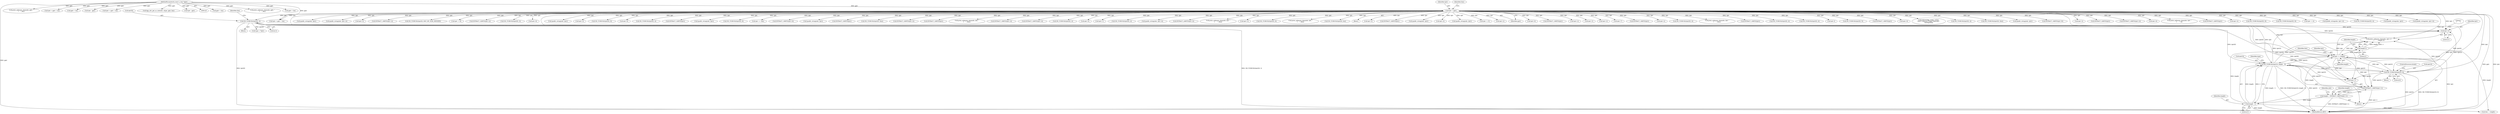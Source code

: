 digraph "0_tcpdump_ffde45acf3348f8353fb4064a1b21683ee6b5ddf@pointer" {
"1002629" [label="(Call,tptr+3)"];
"1002602" [label="(Call,ND_TCHECK2(tptr[3], length - 3))"];
"1002613" [label="(Call,ND_TCHECK2(tptr[3], 8))"];
"1000142" [label="(Call,tptr = pptr)"];
"1000128" [label="(MethodParameterIn,const u_char *pptr)"];
"1002636" [label="(Call,tptr += length)"];
"1002633" [label="(Call,length-3)"];
"1002606" [label="(Call,length - 3)"];
"1002583" [label="(Call,length = EXTRACT_16BITS(tptr+1))"];
"1002585" [label="(Call,EXTRACT_16BITS(tptr+1))"];
"1002566" [label="(Call,ND_TCHECK2(tptr[0], 3))"];
"1002611" [label="(Block,)"];
"1002483" [label="(Call,ipaddr_string(ndo, tptr))"];
"1002591" [label="(Identifier,ndo)"];
"1002288" [label="(Call,ipaddr_string(ndo, tptr+2))"];
"1002353" [label="(Call,tptr+2)"];
"1002198" [label="(Call,EXTRACT_16BITS(tptr+2))"];
"1002567" [label="(Call,tptr[0])"];
"1001642" [label="(Call,ND_TCHECK2(tptr[0], BGP_MP_NLRI_MINSIZE))"];
"1002391" [label="(Call,tptr +=8)"];
"1002246" [label="(Call,EXTRACT_32BITS(tptr+2))"];
"1000208" [label="(Call,pptr + len)"];
"1000615" [label="(Call,ND_TCHECK2(tptr[0], 3))"];
"1002613" [label="(Call,ND_TCHECK2(tptr[3], 8))"];
"1002312" [label="(Call,tptr+6)"];
"1002639" [label="(Call,tlen -= length)"];
"1002915" [label="(MethodReturn,RET)"];
"1002886" [label="(Call,print_unknown_data(ndo, pptr, \"\n\t    \", len))"];
"1002462" [label="(Call,ipaddr_string(ndo, tptr))"];
"1002261" [label="(Call,tptr+2)"];
"1002529" [label="(Call,ND_TCHECK2(tptr[0], 8))"];
"1002335" [label="(Call,tptr+6)"];
"1002578" [label="(Block,)"];
"1000128" [label="(MethodParameterIn,const u_char *pptr)"];
"1002632" [label="(Literal,\"\n\t      \")"];
"1002629" [label="(Call,tptr+3)"];
"1002617" [label="(Literal,8)"];
"1002493" [label="(Call,ND_TCHECK2(tptr[0], 4))"];
"1000493" [label="(Call,EXTRACT_32BITS(tptr))"];
"1000331" [label="(Call,ipaddr_string(ndo, tptr))"];
"1002472" [label="(Call,ND_TCHECK2(tptr[0], 8))"];
"1002608" [label="(Literal,3)"];
"1001097" [label="(Call,tptr += tlen)"];
"1002602" [label="(Call,ND_TCHECK2(tptr[3], length - 3))"];
"1002250" [label="(Call,EXTRACT_16BITS(tptr+6))"];
"1000567" [label="(Call,ipaddr_string(ndo, tptr))"];
"1000357" [label="(Call,EXTRACT_32BITS(tptr))"];
"1000663" [label="(Call,ND_TCHECK2(tptr[0], tlen))"];
"1002260" [label="(Call,EXTRACT_32BITS(tptr+2))"];
"1000142" [label="(Call,tptr = pptr)"];
"1002664" [label="(Call,EXTRACT_32BITS(tptr))"];
"1002125" [label="(Call,pptr + len)"];
"1001092" [label="(Call,print_unknown_data(ndo, tptr, \"\n\t    \", tlen))"];
"1002640" [label="(Identifier,tlen)"];
"1002361" [label="(Call,EXTRACT_16BITS(tptr+4))"];
"1002905" [label="(Call,print_unknown_data(ndo, pptr, \"\n\t    \", len))"];
"1002584" [label="(Identifier,length)"];
"1002618" [label="(ControlStructure,break;)"];
"1002203" [label="(Call,EXTRACT_32BITS(tptr+4))"];
"1002155" [label="(Call,ND_TCHECK2(tptr[0], 2))"];
"1002362" [label="(Call,tptr+4)"];
"1002637" [label="(Identifier,tptr)"];
"1000206" [label="(Call,tptr < pptr + len)"];
"1002636" [label="(Call,tptr += length)"];
"1002123" [label="(Call,tptr = pptr + len)"];
"1002402" [label="(Call,tptr+1)"];
"1002563" [label="(Block,)"];
"1000486" [label="(Call,ND_TCHECK2(tptr[0], 4))"];
"1002207" [label="(Call,ipaddr_string(ndo, tptr+4))"];
"1002435" [label="(Call,EXTRACT_24BITS(tptr+2))"];
"1002586" [label="(Call,tptr+1)"];
"1001627" [label="(Call,pptr + len)"];
"1002556" [label="(Call,print_unknown_data(ndo, tptr, \"\n\t      \", tlen))"];
"1002373" [label="(Call,tptr+2)"];
"1000445" [label="(Call,ND_TCHECK2(tptr[0], 8))"];
"1002631" [label="(Literal,3)"];
"1000682" [label="(Call,print_unknown_data(ndo, tptr, \"\n\t    \", tlen))"];
"1000385" [label="(Call,ND_TCHECK2(tptr[0], len))"];
"1000130" [label="(Block,)"];
"1002436" [label="(Call,tptr+2)"];
"1000426" [label="(Call,EXTRACT_32BITS(tptr))"];
"1002540" [label="(Call,ipaddr_string(ndo, tptr))"];
"1002209" [label="(Call,tptr+4)"];
"1002607" [label="(Identifier,length)"];
"1000598" [label="(Call,ipaddr_string(ndo, tptr))"];
"1002440" [label="(Call,tptr +=5)"];
"1002225" [label="(Call,tptr+2)"];
"1002603" [label="(Call,tptr[3])"];
"1001170" [label="(Call,tptr - pptr)"];
"1002583" [label="(Call,length = EXTRACT_16BITS(tptr+1))"];
"1000144" [label="(Identifier,pptr)"];
"1002229" [label="(Call,tptr+6)"];
"1001625" [label="(Call,tptr = pptr + len)"];
"1002162" [label="(Call,EXTRACT_16BITS(tptr))"];
"1002290" [label="(Call,tptr+2)"];
"1002358" [label="(Call,tptr+3)"];
"1002247" [label="(Call,tptr+2)"];
"1002634" [label="(Identifier,length)"];
"1002319" [label="(Call,tptr+7)"];
"1001649" [label="(Call,EXTRACT_16BITS(tptr))"];
"1002304" [label="(Call,tptr+2)"];
"1002644" [label="(Call,ND_TCHECK2(tptr[0], 4))"];
"1001617" [label="(Call,print_unknown_data(ndo, tptr, \"\n\t    \", tlen))"];
"1002585" [label="(Call,EXTRACT_16BITS(tptr+1))"];
"1002606" [label="(Call,length - 3)"];
"1002614" [label="(Call,tptr[3])"];
"1000622" [label="(Call,EXTRACT_16BITS(tptr))"];
"1000557" [label="(Call,ND_TCHECK2(tptr[0], 4))"];
"1000347" [label="(Call,ND_TCHECK2(tptr[0], 4))"];
"1002095" [label="(Call,tptr-3)"];
"1002412" [label="(Call,ND_TCHECK2(tptr[0], 5))"];
"1000406" [label="(Call,EXTRACT_16BITS(tptr))"];
"1002329" [label="(Call,tptr+6)"];
"1000170" [label="(Call,tok2str(bgp_origin_values,\n\t\t\t\t\t\t\"Unknown Origin Typecode\",\n\t\t\t\t\t\ttptr[0]))"];
"1000321" [label="(Call,ND_TCHECK2(tptr[0], 4))"];
"1001073" [label="(Call,ND_TCHECK2(tptr[0], tlen))"];
"1002520" [label="(Call,ipaddr_string(ndo, tptr))"];
"1000200" [label="(Call,bgp_attr_get_as_size(ndo, atype, pptr, len))"];
"1002579" [label="(Call,type = *tptr)"];
"1002228" [label="(Call,EXTRACT_16BITS(tptr+6))"];
"1002570" [label="(Literal,3)"];
"1002627" [label="(Call,print_unknown_data(ndo, tptr+3,\"\n\t      \", length-3))"];
"1002199" [label="(Call,tptr+2)"];
"1002844" [label="(Call,EXTRACT_32BITS(tptr))"];
"1002372" [label="(Call,EXTRACT_16BITS(tptr+2))"];
"1002251" [label="(Call,tptr+6)"];
"1002572" [label="(Identifier,tlen)"];
"1002382" [label="(Call,print_unknown_data(ndo, tptr, \"\n\t      \", 8))"];
"1002635" [label="(Literal,3)"];
"1000143" [label="(Identifier,tptr)"];
"1000461" [label="(Call,EXTRACT_32BITS(tptr))"];
"1002204" [label="(Call,tptr+4)"];
"1002509" [label="(Call,ND_TCHECK2(tptr[0], 8))"];
"1002610" [label="(Identifier,type)"];
"1002633" [label="(Call,length-3)"];
"1002451" [label="(Call,ND_TCHECK2(tptr[0], 8))"];
"1001696" [label="(Call,tptr - pptr)"];
"1000542" [label="(Call,tptr +=4)"];
"1002302" [label="(Call,ipaddr_string(ndo, tptr+2))"];
"1000587" [label="(Call,ND_TCHECK2(tptr[0], 4))"];
"1002638" [label="(Identifier,length)"];
"1002566" [label="(Call,ND_TCHECK2(tptr[0], 3))"];
"1002630" [label="(Identifier,tptr)"];
"1000146" [label="(Identifier,tlen)"];
"1002503" [label="(Call,ipaddr_string(ndo, tptr))"];
"1002223" [label="(Call,ipaddr_string(ndo, tptr+2))"];
"1002629" -> "1002627"  [label="AST: "];
"1002629" -> "1002631"  [label="CFG: "];
"1002630" -> "1002629"  [label="AST: "];
"1002631" -> "1002629"  [label="AST: "];
"1002632" -> "1002629"  [label="CFG: "];
"1002602" -> "1002629"  [label="DDG: tptr[3]"];
"1002566" -> "1002629"  [label="DDG: tptr[0]"];
"1000142" -> "1002629"  [label="DDG: tptr"];
"1002613" -> "1002629"  [label="DDG: tptr[3]"];
"1002636" -> "1002629"  [label="DDG: tptr"];
"1002602" -> "1002578"  [label="AST: "];
"1002602" -> "1002606"  [label="CFG: "];
"1002603" -> "1002602"  [label="AST: "];
"1002606" -> "1002602"  [label="AST: "];
"1002610" -> "1002602"  [label="CFG: "];
"1002602" -> "1002915"  [label="DDG: ND_TCHECK2(tptr[3], length - 3)"];
"1002602" -> "1002915"  [label="DDG: tptr[3]"];
"1002602" -> "1002915"  [label="DDG: length - 3"];
"1002602" -> "1002585"  [label="DDG: tptr[3]"];
"1002602" -> "1002586"  [label="DDG: tptr[3]"];
"1002613" -> "1002602"  [label="DDG: tptr[3]"];
"1002636" -> "1002602"  [label="DDG: tptr"];
"1002566" -> "1002602"  [label="DDG: tptr[0]"];
"1000142" -> "1002602"  [label="DDG: tptr"];
"1002606" -> "1002602"  [label="DDG: length"];
"1002606" -> "1002602"  [label="DDG: 3"];
"1002602" -> "1002613"  [label="DDG: tptr[3]"];
"1002602" -> "1002627"  [label="DDG: tptr[3]"];
"1002602" -> "1002636"  [label="DDG: tptr[3]"];
"1002613" -> "1002611"  [label="AST: "];
"1002613" -> "1002617"  [label="CFG: "];
"1002614" -> "1002613"  [label="AST: "];
"1002617" -> "1002613"  [label="AST: "];
"1002618" -> "1002613"  [label="CFG: "];
"1002613" -> "1002915"  [label="DDG: tptr[3]"];
"1002613" -> "1002915"  [label="DDG: ND_TCHECK2(tptr[3], 8)"];
"1002613" -> "1002585"  [label="DDG: tptr[3]"];
"1002613" -> "1002586"  [label="DDG: tptr[3]"];
"1000142" -> "1002613"  [label="DDG: tptr"];
"1002636" -> "1002613"  [label="DDG: tptr"];
"1002566" -> "1002613"  [label="DDG: tptr[0]"];
"1002613" -> "1002627"  [label="DDG: tptr[3]"];
"1002613" -> "1002636"  [label="DDG: tptr[3]"];
"1000142" -> "1000130"  [label="AST: "];
"1000142" -> "1000144"  [label="CFG: "];
"1000143" -> "1000142"  [label="AST: "];
"1000144" -> "1000142"  [label="AST: "];
"1000146" -> "1000142"  [label="CFG: "];
"1000142" -> "1002915"  [label="DDG: pptr"];
"1000142" -> "1002915"  [label="DDG: tptr"];
"1000128" -> "1000142"  [label="DDG: pptr"];
"1000142" -> "1000170"  [label="DDG: tptr"];
"1000142" -> "1000206"  [label="DDG: tptr"];
"1000142" -> "1000321"  [label="DDG: tptr"];
"1000142" -> "1000331"  [label="DDG: tptr"];
"1000142" -> "1000347"  [label="DDG: tptr"];
"1000142" -> "1000357"  [label="DDG: tptr"];
"1000142" -> "1000385"  [label="DDG: tptr"];
"1000142" -> "1000406"  [label="DDG: tptr"];
"1000142" -> "1000426"  [label="DDG: tptr"];
"1000142" -> "1000445"  [label="DDG: tptr"];
"1000142" -> "1000461"  [label="DDG: tptr"];
"1000142" -> "1000486"  [label="DDG: tptr"];
"1000142" -> "1000493"  [label="DDG: tptr"];
"1000142" -> "1000542"  [label="DDG: tptr"];
"1000142" -> "1000557"  [label="DDG: tptr"];
"1000142" -> "1000567"  [label="DDG: tptr"];
"1000142" -> "1000587"  [label="DDG: tptr"];
"1000142" -> "1000598"  [label="DDG: tptr"];
"1000142" -> "1000615"  [label="DDG: tptr"];
"1000142" -> "1000622"  [label="DDG: tptr"];
"1000142" -> "1000663"  [label="DDG: tptr"];
"1000142" -> "1000682"  [label="DDG: tptr"];
"1000142" -> "1001073"  [label="DDG: tptr"];
"1000142" -> "1001092"  [label="DDG: tptr"];
"1000142" -> "1001097"  [label="DDG: tptr"];
"1000142" -> "1001617"  [label="DDG: tptr"];
"1000142" -> "1001642"  [label="DDG: tptr"];
"1000142" -> "1001649"  [label="DDG: tptr"];
"1000142" -> "1002095"  [label="DDG: tptr"];
"1000142" -> "1002155"  [label="DDG: tptr"];
"1000142" -> "1002162"  [label="DDG: tptr"];
"1000142" -> "1002198"  [label="DDG: tptr"];
"1000142" -> "1002199"  [label="DDG: tptr"];
"1000142" -> "1002203"  [label="DDG: tptr"];
"1000142" -> "1002204"  [label="DDG: tptr"];
"1000142" -> "1002207"  [label="DDG: tptr"];
"1000142" -> "1002209"  [label="DDG: tptr"];
"1000142" -> "1002223"  [label="DDG: tptr"];
"1000142" -> "1002225"  [label="DDG: tptr"];
"1000142" -> "1002228"  [label="DDG: tptr"];
"1000142" -> "1002229"  [label="DDG: tptr"];
"1000142" -> "1002246"  [label="DDG: tptr"];
"1000142" -> "1002247"  [label="DDG: tptr"];
"1000142" -> "1002250"  [label="DDG: tptr"];
"1000142" -> "1002251"  [label="DDG: tptr"];
"1000142" -> "1002260"  [label="DDG: tptr"];
"1000142" -> "1002261"  [label="DDG: tptr"];
"1000142" -> "1002288"  [label="DDG: tptr"];
"1000142" -> "1002290"  [label="DDG: tptr"];
"1000142" -> "1002302"  [label="DDG: tptr"];
"1000142" -> "1002304"  [label="DDG: tptr"];
"1000142" -> "1002312"  [label="DDG: tptr"];
"1000142" -> "1002319"  [label="DDG: tptr"];
"1000142" -> "1002329"  [label="DDG: tptr"];
"1000142" -> "1002335"  [label="DDG: tptr"];
"1000142" -> "1002353"  [label="DDG: tptr"];
"1000142" -> "1002358"  [label="DDG: tptr"];
"1000142" -> "1002361"  [label="DDG: tptr"];
"1000142" -> "1002362"  [label="DDG: tptr"];
"1000142" -> "1002372"  [label="DDG: tptr"];
"1000142" -> "1002373"  [label="DDG: tptr"];
"1000142" -> "1002382"  [label="DDG: tptr"];
"1000142" -> "1002391"  [label="DDG: tptr"];
"1000142" -> "1002402"  [label="DDG: tptr"];
"1000142" -> "1002412"  [label="DDG: tptr"];
"1000142" -> "1002435"  [label="DDG: tptr"];
"1000142" -> "1002436"  [label="DDG: tptr"];
"1000142" -> "1002440"  [label="DDG: tptr"];
"1000142" -> "1002451"  [label="DDG: tptr"];
"1000142" -> "1002462"  [label="DDG: tptr"];
"1000142" -> "1002472"  [label="DDG: tptr"];
"1000142" -> "1002483"  [label="DDG: tptr"];
"1000142" -> "1002493"  [label="DDG: tptr"];
"1000142" -> "1002503"  [label="DDG: tptr"];
"1000142" -> "1002509"  [label="DDG: tptr"];
"1000142" -> "1002520"  [label="DDG: tptr"];
"1000142" -> "1002529"  [label="DDG: tptr"];
"1000142" -> "1002540"  [label="DDG: tptr"];
"1000142" -> "1002556"  [label="DDG: tptr"];
"1000142" -> "1002566"  [label="DDG: tptr"];
"1000142" -> "1002585"  [label="DDG: tptr"];
"1000142" -> "1002586"  [label="DDG: tptr"];
"1000142" -> "1002627"  [label="DDG: tptr"];
"1000142" -> "1002636"  [label="DDG: tptr"];
"1000142" -> "1002644"  [label="DDG: tptr"];
"1000142" -> "1002664"  [label="DDG: tptr"];
"1000142" -> "1002844"  [label="DDG: tptr"];
"1000128" -> "1000125"  [label="AST: "];
"1000128" -> "1002915"  [label="DDG: pptr"];
"1000128" -> "1000200"  [label="DDG: pptr"];
"1000128" -> "1000206"  [label="DDG: pptr"];
"1000128" -> "1000208"  [label="DDG: pptr"];
"1000128" -> "1001170"  [label="DDG: pptr"];
"1000128" -> "1001625"  [label="DDG: pptr"];
"1000128" -> "1001627"  [label="DDG: pptr"];
"1000128" -> "1001696"  [label="DDG: pptr"];
"1000128" -> "1002123"  [label="DDG: pptr"];
"1000128" -> "1002125"  [label="DDG: pptr"];
"1000128" -> "1002886"  [label="DDG: pptr"];
"1000128" -> "1002905"  [label="DDG: pptr"];
"1002636" -> "1002578"  [label="AST: "];
"1002636" -> "1002638"  [label="CFG: "];
"1002637" -> "1002636"  [label="AST: "];
"1002638" -> "1002636"  [label="AST: "];
"1002640" -> "1002636"  [label="CFG: "];
"1002636" -> "1002915"  [label="DDG: tptr"];
"1002636" -> "1002585"  [label="DDG: tptr"];
"1002636" -> "1002586"  [label="DDG: tptr"];
"1002636" -> "1002627"  [label="DDG: tptr"];
"1002633" -> "1002636"  [label="DDG: length"];
"1002606" -> "1002636"  [label="DDG: length"];
"1002566" -> "1002636"  [label="DDG: tptr[0]"];
"1002633" -> "1002627"  [label="AST: "];
"1002633" -> "1002635"  [label="CFG: "];
"1002634" -> "1002633"  [label="AST: "];
"1002635" -> "1002633"  [label="AST: "];
"1002627" -> "1002633"  [label="CFG: "];
"1002633" -> "1002627"  [label="DDG: length"];
"1002633" -> "1002627"  [label="DDG: 3"];
"1002606" -> "1002633"  [label="DDG: length"];
"1002633" -> "1002639"  [label="DDG: length"];
"1002606" -> "1002608"  [label="CFG: "];
"1002607" -> "1002606"  [label="AST: "];
"1002608" -> "1002606"  [label="AST: "];
"1002606" -> "1002915"  [label="DDG: length"];
"1002583" -> "1002606"  [label="DDG: length"];
"1002606" -> "1002639"  [label="DDG: length"];
"1002583" -> "1002578"  [label="AST: "];
"1002583" -> "1002585"  [label="CFG: "];
"1002584" -> "1002583"  [label="AST: "];
"1002585" -> "1002583"  [label="AST: "];
"1002591" -> "1002583"  [label="CFG: "];
"1002583" -> "1002915"  [label="DDG: EXTRACT_16BITS(tptr+1)"];
"1002585" -> "1002583"  [label="DDG: tptr+1"];
"1002585" -> "1002586"  [label="CFG: "];
"1002586" -> "1002585"  [label="AST: "];
"1002585" -> "1002915"  [label="DDG: tptr+1"];
"1002566" -> "1002585"  [label="DDG: tptr[0]"];
"1002566" -> "1002563"  [label="AST: "];
"1002566" -> "1002570"  [label="CFG: "];
"1002567" -> "1002566"  [label="AST: "];
"1002570" -> "1002566"  [label="AST: "];
"1002572" -> "1002566"  [label="CFG: "];
"1002566" -> "1002915"  [label="DDG: ND_TCHECK2(tptr[0], 3)"];
"1002566" -> "1002915"  [label="DDG: tptr[0]"];
"1002566" -> "1002579"  [label="DDG: tptr[0]"];
"1002566" -> "1002586"  [label="DDG: tptr[0]"];
"1002566" -> "1002627"  [label="DDG: tptr[0]"];
}
